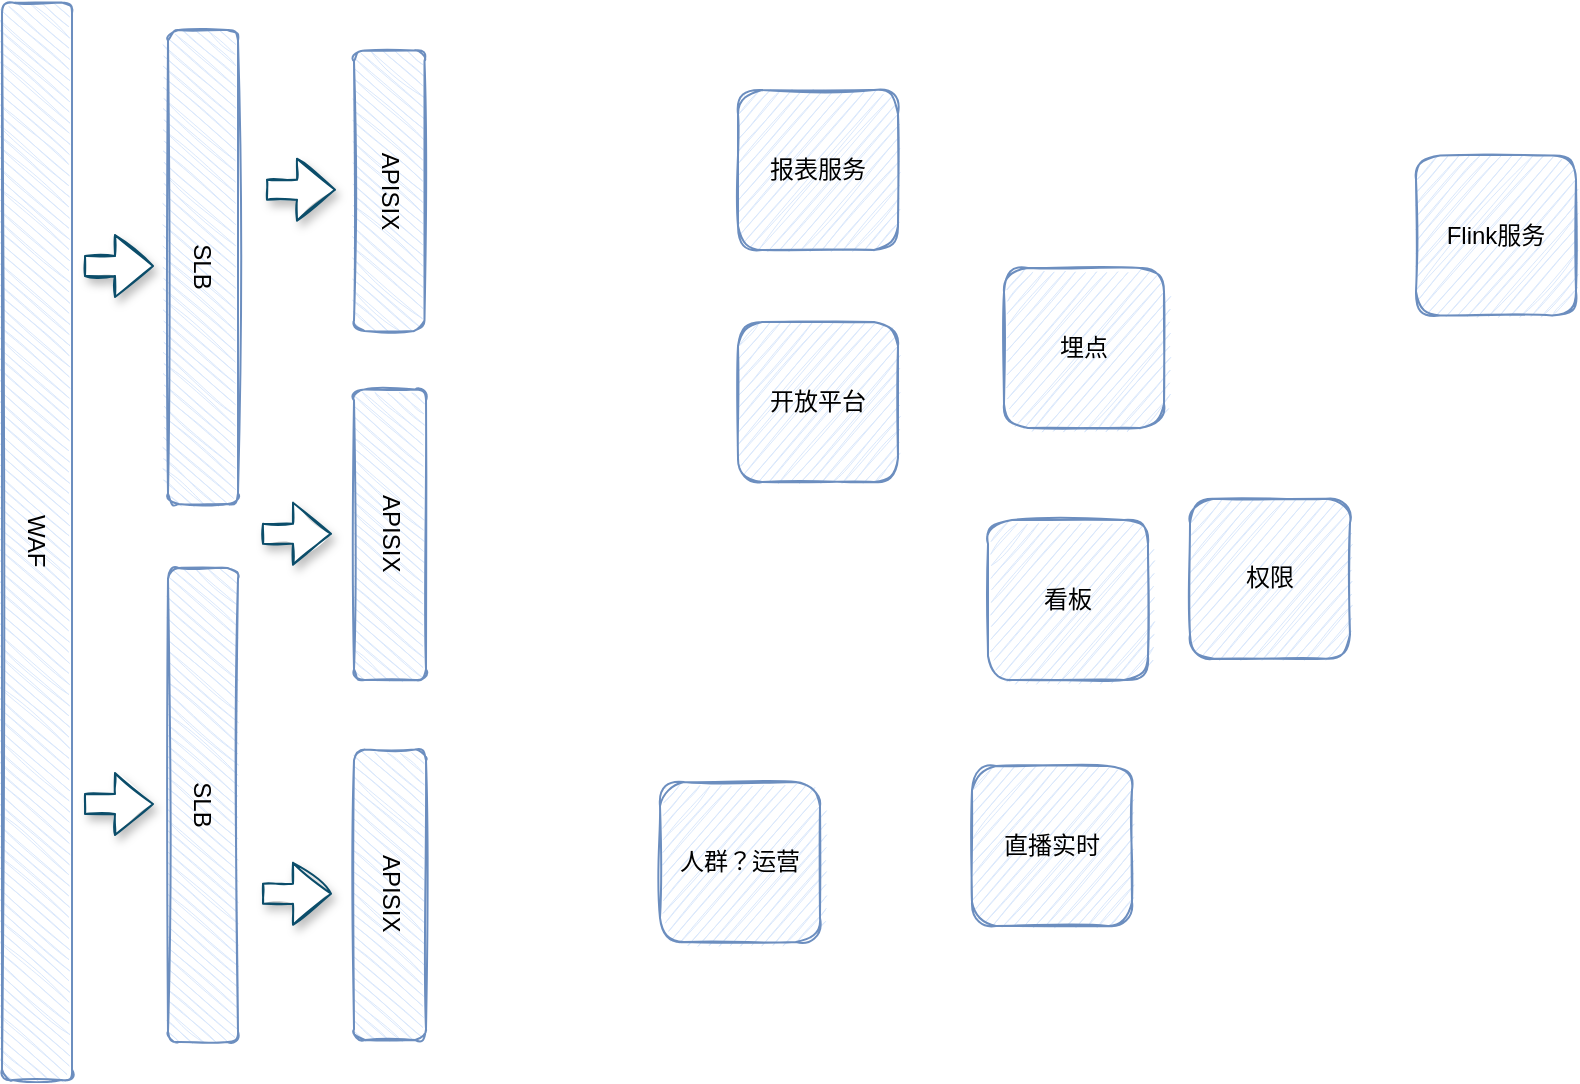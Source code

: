 <mxfile version="14.7.5" type="github">
  <diagram id="bKikSzmRIYnhMW0a-3qn" name="第 1 页">
    <mxGraphModel dx="927" dy="567" grid="0" gridSize="10" guides="1" tooltips="1" connect="1" arrows="1" fold="1" page="1" pageScale="1" pageWidth="827" pageHeight="1169" background="#FFFFFF" math="0" shadow="0">
      <root>
        <mxCell id="0" />
        <mxCell id="1" parent="0" />
        <mxCell id="fr_o3y-mR50qFRv6tMRz-24" value="WAF" style="rounded=1;whiteSpace=wrap;html=1;sketch=1;strokeColor=#6c8ebf;rotation=90;shadow=0;glass=0;fillColor=#dae8fc;labelBackgroundColor=none;" vertex="1" parent="1">
          <mxGeometry x="-216.87" y="348.13" width="538.75" height="35" as="geometry" />
        </mxCell>
        <mxCell id="fr_o3y-mR50qFRv6tMRz-25" value="SLB" style="rounded=1;whiteSpace=wrap;html=1;sketch=1;strokeColor=#6c8ebf;rotation=90;shadow=0;glass=0;fillColor=#dae8fc;labelBackgroundColor=none;" vertex="1" parent="1">
          <mxGeometry x="17" y="211" width="237" height="35" as="geometry" />
        </mxCell>
        <mxCell id="fr_o3y-mR50qFRv6tMRz-30" value="APISIX" style="rounded=1;whiteSpace=wrap;html=1;sketch=1;strokeColor=#6c8ebf;rotation=90;shadow=0;glass=0;fillColor=#dae8fc;labelBackgroundColor=none;" vertex="1" parent="1">
          <mxGeometry x="158.5" y="172.75" width="140.25" height="35.25" as="geometry" />
        </mxCell>
        <mxCell id="fr_o3y-mR50qFRv6tMRz-31" value="SLB" style="rounded=1;whiteSpace=wrap;html=1;sketch=1;strokeColor=#6c8ebf;rotation=90;shadow=0;glass=0;fillColor=#dae8fc;labelBackgroundColor=none;" vertex="1" parent="1">
          <mxGeometry x="17" y="480" width="237" height="35" as="geometry" />
        </mxCell>
        <mxCell id="fr_o3y-mR50qFRv6tMRz-32" value="APISIX" style="rounded=1;whiteSpace=wrap;html=1;sketch=1;strokeColor=#6c8ebf;rotation=90;shadow=0;glass=0;fillColor=#dae8fc;labelBackgroundColor=none;" vertex="1" parent="1">
          <mxGeometry x="156.38" y="344.38" width="145.25" height="36" as="geometry" />
        </mxCell>
        <mxCell id="fr_o3y-mR50qFRv6tMRz-33" value="APISIX" style="rounded=1;whiteSpace=wrap;html=1;sketch=1;strokeColor=#6c8ebf;rotation=90;shadow=0;glass=0;fillColor=#dae8fc;labelBackgroundColor=none;" vertex="1" parent="1">
          <mxGeometry x="156.38" y="524.38" width="145.25" height="36" as="geometry" />
        </mxCell>
        <mxCell id="fr_o3y-mR50qFRv6tMRz-34" value="" style="shape=flexArrow;endArrow=classic;html=1;fontColor=#000000;strokeColor=#0B4D6A;fillColor=#ffffff;shadow=1;sketch=1;" edge="1" parent="1">
          <mxGeometry width="50" height="50" relative="1" as="geometry">
            <mxPoint x="76" y="228" as="sourcePoint" />
            <mxPoint x="111" y="228" as="targetPoint" />
          </mxGeometry>
        </mxCell>
        <mxCell id="fr_o3y-mR50qFRv6tMRz-36" value="" style="shape=flexArrow;endArrow=classic;html=1;fontColor=#000000;strokeColor=#0B4D6A;fillColor=#ffffff;shadow=1;sketch=1;" edge="1" parent="1">
          <mxGeometry width="50" height="50" relative="1" as="geometry">
            <mxPoint x="76" y="497" as="sourcePoint" />
            <mxPoint x="111" y="497" as="targetPoint" />
          </mxGeometry>
        </mxCell>
        <mxCell id="fr_o3y-mR50qFRv6tMRz-37" value="" style="shape=flexArrow;endArrow=classic;html=1;fontColor=#000000;strokeColor=#0B4D6A;fillColor=#ffffff;shadow=1;sketch=1;" edge="1" parent="1">
          <mxGeometry width="50" height="50" relative="1" as="geometry">
            <mxPoint x="167" y="189.88" as="sourcePoint" />
            <mxPoint x="202" y="189.88" as="targetPoint" />
          </mxGeometry>
        </mxCell>
        <mxCell id="fr_o3y-mR50qFRv6tMRz-38" value="" style="shape=flexArrow;endArrow=classic;html=1;fontColor=#000000;strokeColor=#0B4D6A;fillColor=#ffffff;shadow=1;sketch=1;" edge="1" parent="1">
          <mxGeometry width="50" height="50" relative="1" as="geometry">
            <mxPoint x="165" y="361.88" as="sourcePoint" />
            <mxPoint x="200" y="361.88" as="targetPoint" />
          </mxGeometry>
        </mxCell>
        <mxCell id="fr_o3y-mR50qFRv6tMRz-40" value="" style="shape=flexArrow;endArrow=classic;html=1;fontColor=#000000;strokeColor=#0B4D6A;fillColor=#ffffff;shadow=1;sketch=1;" edge="1" parent="1">
          <mxGeometry width="50" height="50" relative="1" as="geometry">
            <mxPoint x="165" y="541.88" as="sourcePoint" />
            <mxPoint x="200" y="541.88" as="targetPoint" />
          </mxGeometry>
        </mxCell>
        <mxCell id="fr_o3y-mR50qFRv6tMRz-45" value="报表服务" style="whiteSpace=wrap;html=1;aspect=fixed;rounded=1;shadow=0;glass=0;labelBackgroundColor=none;sketch=1;strokeColor=#6c8ebf;fillColor=#dae8fc;" vertex="1" parent="1">
          <mxGeometry x="403" y="140" width="80" height="80" as="geometry" />
        </mxCell>
        <mxCell id="fr_o3y-mR50qFRv6tMRz-46" value="开放平台" style="whiteSpace=wrap;html=1;aspect=fixed;rounded=1;shadow=0;glass=0;labelBackgroundColor=none;sketch=1;strokeColor=#6c8ebf;fillColor=#dae8fc;" vertex="1" parent="1">
          <mxGeometry x="403" y="256" width="80" height="80" as="geometry" />
        </mxCell>
        <mxCell id="fr_o3y-mR50qFRv6tMRz-47" value="Flink服务" style="whiteSpace=wrap;html=1;aspect=fixed;rounded=1;shadow=0;glass=0;labelBackgroundColor=none;sketch=1;strokeColor=#6c8ebf;fillColor=#dae8fc;" vertex="1" parent="1">
          <mxGeometry x="742" y="172.75" width="80" height="80" as="geometry" />
        </mxCell>
        <mxCell id="fr_o3y-mR50qFRv6tMRz-49" value="直播实时" style="whiteSpace=wrap;html=1;aspect=fixed;rounded=1;shadow=0;glass=0;labelBackgroundColor=none;sketch=1;strokeColor=#6c8ebf;fillColor=#dae8fc;" vertex="1" parent="1">
          <mxGeometry x="520" y="478" width="80" height="80" as="geometry" />
        </mxCell>
        <mxCell id="fr_o3y-mR50qFRv6tMRz-50" value="看板" style="whiteSpace=wrap;html=1;aspect=fixed;rounded=1;shadow=0;glass=0;labelBackgroundColor=none;sketch=1;strokeColor=#6c8ebf;fillColor=#dae8fc;" vertex="1" parent="1">
          <mxGeometry x="528" y="355" width="80" height="80" as="geometry" />
        </mxCell>
        <mxCell id="fr_o3y-mR50qFRv6tMRz-51" value="埋点" style="whiteSpace=wrap;html=1;aspect=fixed;rounded=1;shadow=0;glass=0;labelBackgroundColor=none;sketch=1;strokeColor=#6c8ebf;fillColor=#dae8fc;" vertex="1" parent="1">
          <mxGeometry x="536" y="229" width="80" height="80" as="geometry" />
        </mxCell>
        <mxCell id="fr_o3y-mR50qFRv6tMRz-52" value="人群？运营" style="whiteSpace=wrap;html=1;aspect=fixed;rounded=1;shadow=0;glass=0;labelBackgroundColor=none;sketch=1;strokeColor=#6c8ebf;fillColor=#dae8fc;" vertex="1" parent="1">
          <mxGeometry x="364" y="486" width="80" height="80" as="geometry" />
        </mxCell>
        <mxCell id="fr_o3y-mR50qFRv6tMRz-53" value="权限" style="whiteSpace=wrap;html=1;aspect=fixed;rounded=1;shadow=0;glass=0;labelBackgroundColor=none;sketch=1;strokeColor=#6c8ebf;fillColor=#dae8fc;" vertex="1" parent="1">
          <mxGeometry x="629" y="344.38" width="80" height="80" as="geometry" />
        </mxCell>
      </root>
    </mxGraphModel>
  </diagram>
</mxfile>
